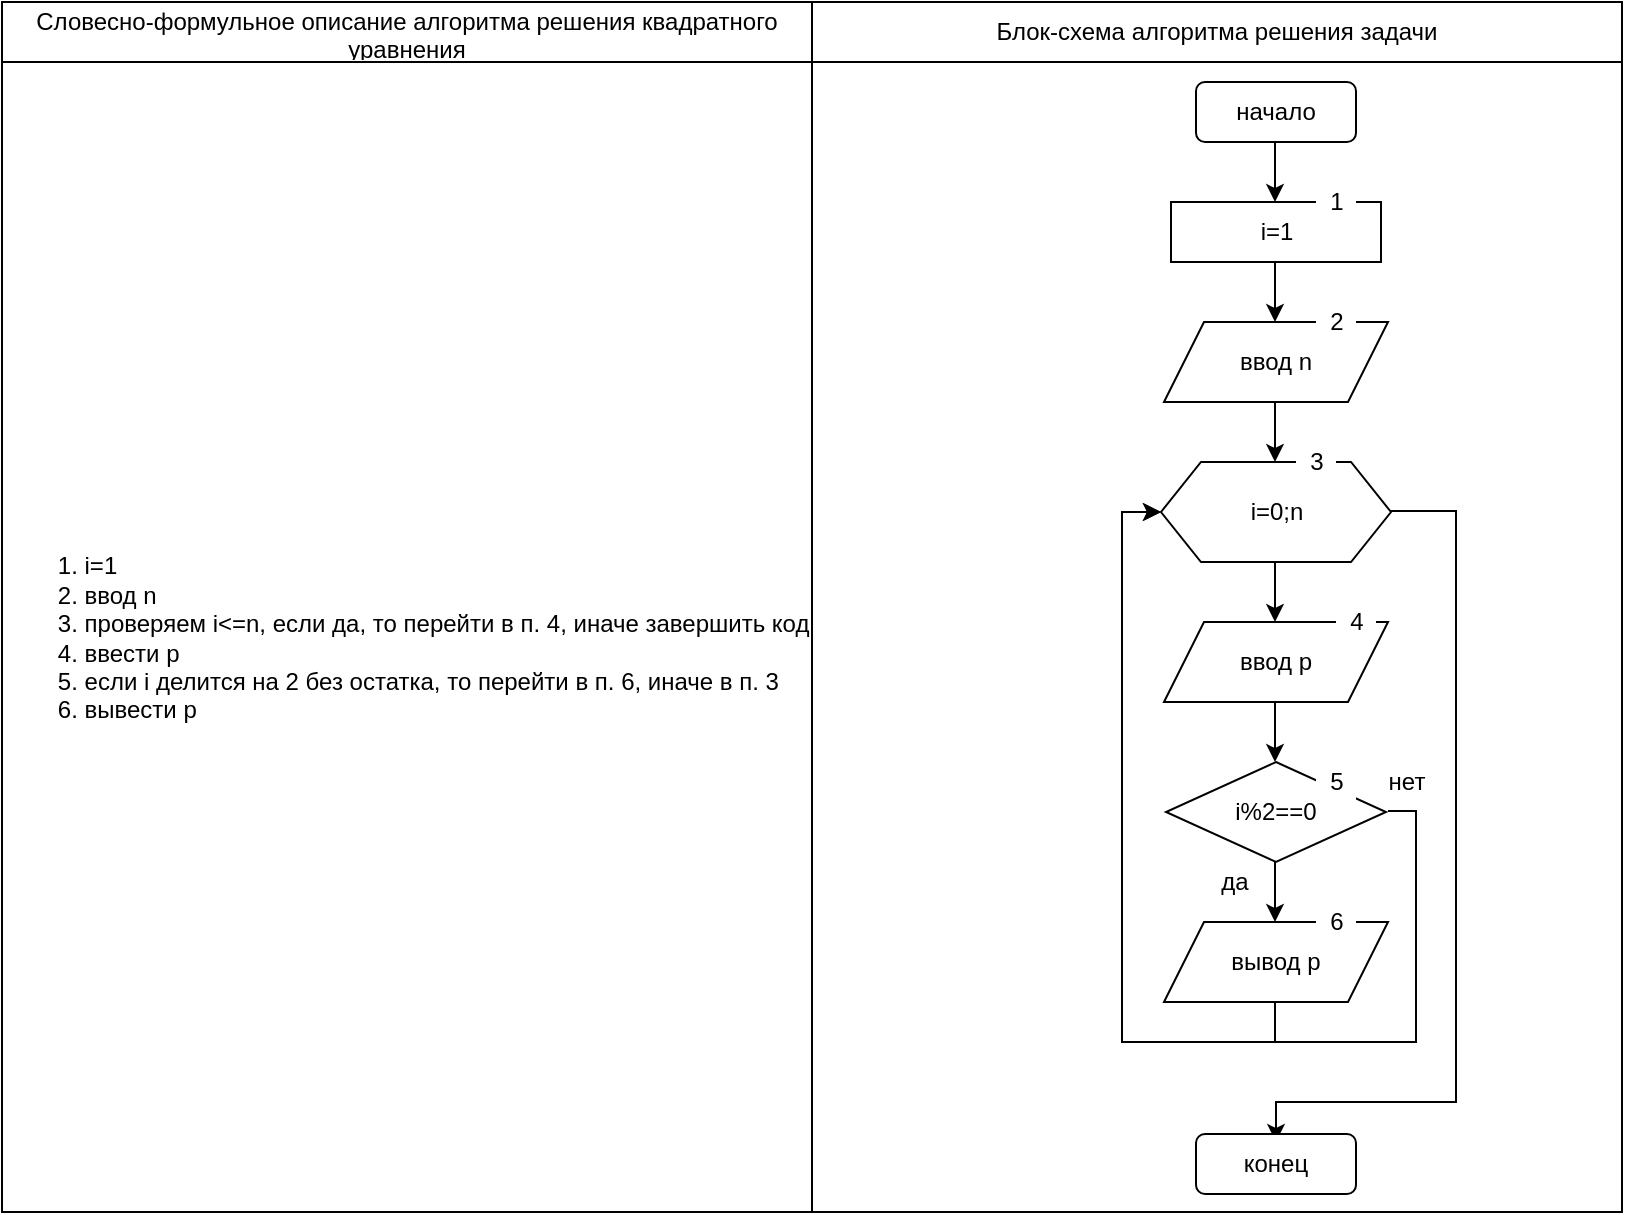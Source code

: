 <mxfile version="15.3.5" type="device"><diagram id="5Qn7TOozCpRskBLMNhec" name="Page-1"><mxGraphModel dx="1038" dy="1733" grid="1" gridSize="10" guides="1" tooltips="1" connect="1" arrows="1" fold="1" page="1" pageScale="1" pageWidth="827" pageHeight="1169" math="0" shadow="0"><root><mxCell id="0"/><mxCell id="1" parent="0"/><mxCell id="0oi-hewgNSzoTficeuhH-30" value="" style="shape=table;startSize=0;container=1;collapsible=0;childLayout=tableLayout;hachureGap=4;pointerEvents=0;" vertex="1" parent="1"><mxGeometry x="10" y="-1160" width="810" height="605" as="geometry"/></mxCell><mxCell id="0oi-hewgNSzoTficeuhH-31" value="" style="shape=partialRectangle;collapsible=0;dropTarget=0;pointerEvents=0;fillColor=none;top=0;left=0;bottom=0;right=0;points=[[0,0.5],[1,0.5]];portConstraint=eastwest;hachureGap=4;" vertex="1" parent="0oi-hewgNSzoTficeuhH-30"><mxGeometry width="810" height="30" as="geometry"/></mxCell><mxCell id="0oi-hewgNSzoTficeuhH-32" value="Словесно-формульное описание алгоритма решения квадратного уравнения" style="shape=partialRectangle;html=1;whiteSpace=wrap;connectable=0;overflow=hidden;fillColor=none;top=0;left=0;bottom=0;right=0;pointerEvents=1;hachureGap=4;" vertex="1" parent="0oi-hewgNSzoTficeuhH-31"><mxGeometry width="405" height="30" as="geometry"><mxRectangle width="405" height="30" as="alternateBounds"/></mxGeometry></mxCell><mxCell id="0oi-hewgNSzoTficeuhH-33" value="Блок-схема алгоритма решения задачи" style="shape=partialRectangle;html=1;whiteSpace=wrap;connectable=0;overflow=hidden;fillColor=none;top=0;left=0;bottom=0;right=0;pointerEvents=1;hachureGap=4;" vertex="1" parent="0oi-hewgNSzoTficeuhH-31"><mxGeometry x="405" width="405" height="30" as="geometry"><mxRectangle width="405" height="30" as="alternateBounds"/></mxGeometry></mxCell><mxCell id="0oi-hewgNSzoTficeuhH-34" value="" style="shape=partialRectangle;collapsible=0;dropTarget=0;pointerEvents=0;fillColor=none;top=0;left=0;bottom=0;right=0;points=[[0,0.5],[1,0.5]];portConstraint=eastwest;hachureGap=4;" vertex="1" parent="0oi-hewgNSzoTficeuhH-30"><mxGeometry y="30" width="810" height="575" as="geometry"/></mxCell><mxCell id="0oi-hewgNSzoTficeuhH-35" value="&lt;div align=&quot;left&quot;&gt;&lt;ol&gt;&lt;li&gt;i=1&lt;/li&gt;&lt;li&gt;ввод n&lt;/li&gt;&lt;li&gt;проверяем i&amp;lt;=n, если да, то перейти в п. 4, иначе завершить код&lt;/li&gt;&lt;li&gt;ввести p&lt;/li&gt;&lt;li&gt;если i делится на 2 без остатка, то перейти в п. 6, иначе в п. 3&lt;/li&gt;&lt;li&gt;вывести p&lt;br&gt;&lt;/li&gt;&lt;/ol&gt;&lt;/div&gt;" style="shape=partialRectangle;html=1;whiteSpace=wrap;connectable=0;overflow=hidden;fillColor=none;top=0;left=0;bottom=0;right=0;pointerEvents=1;hachureGap=4;" vertex="1" parent="0oi-hewgNSzoTficeuhH-34"><mxGeometry width="405" height="575" as="geometry"><mxRectangle width="405" height="575" as="alternateBounds"/></mxGeometry></mxCell><mxCell id="0oi-hewgNSzoTficeuhH-36" value="" style="shape=partialRectangle;html=1;whiteSpace=wrap;connectable=0;overflow=hidden;fillColor=none;top=0;left=0;bottom=0;right=0;pointerEvents=1;hachureGap=4;" vertex="1" parent="0oi-hewgNSzoTficeuhH-34"><mxGeometry x="405" width="405" height="575" as="geometry"><mxRectangle width="405" height="575" as="alternateBounds"/></mxGeometry></mxCell><mxCell id="0oi-hewgNSzoTficeuhH-1" value="начало" style="rounded=1;whiteSpace=wrap;html=1;" vertex="1" parent="1"><mxGeometry x="607" y="-1120" width="80" height="30" as="geometry"/></mxCell><mxCell id="0oi-hewgNSzoTficeuhH-4" style="edgeStyle=orthogonalEdgeStyle;rounded=0;orthogonalLoop=1;jettySize=auto;html=1;exitX=0.5;exitY=1;exitDx=0;exitDy=0;" edge="1" parent="1"><mxGeometry relative="1" as="geometry"><mxPoint x="647" y="-590" as="targetPoint"/><mxPoint x="702" y="-905.5" as="sourcePoint"/><Array as="points"><mxPoint x="737" y="-905"/><mxPoint x="737" y="-610"/><mxPoint x="647" y="-610"/></Array></mxGeometry></mxCell><mxCell id="0oi-hewgNSzoTficeuhH-5" style="edgeStyle=orthogonalEdgeStyle;rounded=0;orthogonalLoop=1;jettySize=auto;html=1;exitX=0.5;exitY=1;exitDx=0;exitDy=0;entryX=0;entryY=0.5;entryDx=0;entryDy=0;" edge="1" parent="1" target="0oi-hewgNSzoTficeuhH-15"><mxGeometry relative="1" as="geometry"><mxPoint x="646.5" y="-630" as="targetPoint"/><mxPoint x="646.5" y="-660" as="sourcePoint"/><Array as="points"><mxPoint x="647" y="-640"/><mxPoint x="570" y="-640"/><mxPoint x="570" y="-905"/></Array></mxGeometry></mxCell><mxCell id="0oi-hewgNSzoTficeuhH-6" style="edgeStyle=orthogonalEdgeStyle;rounded=0;orthogonalLoop=1;jettySize=auto;html=1;exitX=0.5;exitY=1;exitDx=0;exitDy=0;entryX=0;entryY=0.5;entryDx=0;entryDy=0;" edge="1" parent="1" target="0oi-hewgNSzoTficeuhH-15"><mxGeometry relative="1" as="geometry"><mxPoint x="733.5" y="-755.5" as="targetPoint"/><mxPoint x="703" y="-755.5" as="sourcePoint"/><Array as="points"><mxPoint x="717" y="-755"/><mxPoint x="717" y="-640"/><mxPoint x="570" y="-640"/><mxPoint x="570" y="-905"/></Array></mxGeometry></mxCell><mxCell id="0oi-hewgNSzoTficeuhH-7" style="edgeStyle=orthogonalEdgeStyle;rounded=0;orthogonalLoop=1;jettySize=auto;html=1;exitX=0.5;exitY=1;exitDx=0;exitDy=0;" edge="1" parent="1"><mxGeometry relative="1" as="geometry"><mxPoint x="646.5" y="-700" as="targetPoint"/><mxPoint x="646.5" y="-730" as="sourcePoint"/></mxGeometry></mxCell><mxCell id="0oi-hewgNSzoTficeuhH-8" style="edgeStyle=orthogonalEdgeStyle;rounded=0;orthogonalLoop=1;jettySize=auto;html=1;exitX=0.5;exitY=1;exitDx=0;exitDy=0;" edge="1" parent="1"><mxGeometry relative="1" as="geometry"><mxPoint x="646.5" y="-780" as="targetPoint"/><mxPoint x="646.5" y="-810" as="sourcePoint"/></mxGeometry></mxCell><mxCell id="0oi-hewgNSzoTficeuhH-9" style="edgeStyle=orthogonalEdgeStyle;rounded=0;orthogonalLoop=1;jettySize=auto;html=1;exitX=0.5;exitY=1;exitDx=0;exitDy=0;" edge="1" parent="1"><mxGeometry relative="1" as="geometry"><mxPoint x="646.5" y="-850" as="targetPoint"/><mxPoint x="646.5" y="-880" as="sourcePoint"/></mxGeometry></mxCell><mxCell id="0oi-hewgNSzoTficeuhH-10" style="edgeStyle=orthogonalEdgeStyle;rounded=0;orthogonalLoop=1;jettySize=auto;html=1;exitX=0.5;exitY=1;exitDx=0;exitDy=0;" edge="1" parent="1"><mxGeometry relative="1" as="geometry"><mxPoint x="646.5" y="-930" as="targetPoint"/><mxPoint x="646.5" y="-960" as="sourcePoint"/></mxGeometry></mxCell><mxCell id="0oi-hewgNSzoTficeuhH-11" style="edgeStyle=orthogonalEdgeStyle;rounded=0;orthogonalLoop=1;jettySize=auto;html=1;exitX=0.5;exitY=1;exitDx=0;exitDy=0;" edge="1" parent="1"><mxGeometry relative="1" as="geometry"><mxPoint x="646.5" y="-1000" as="targetPoint"/><mxPoint x="646.5" y="-1030" as="sourcePoint"/></mxGeometry></mxCell><mxCell id="0oi-hewgNSzoTficeuhH-12" style="edgeStyle=orthogonalEdgeStyle;rounded=0;orthogonalLoop=1;jettySize=auto;html=1;exitX=0.5;exitY=1;exitDx=0;exitDy=0;" edge="1" parent="1"><mxGeometry relative="1" as="geometry"><mxPoint x="646.5" y="-1060" as="targetPoint"/><mxPoint x="646.5" y="-1090" as="sourcePoint"/></mxGeometry></mxCell><mxCell id="0oi-hewgNSzoTficeuhH-13" value="&lt;div&gt;i=1&lt;br&gt;&lt;/div&gt;" style="rounded=0;whiteSpace=wrap;html=1;" vertex="1" parent="1"><mxGeometry x="594.5" y="-1060" width="105" height="30" as="geometry"/></mxCell><mxCell id="0oi-hewgNSzoTficeuhH-14" value="ввод n" style="shape=parallelogram;perimeter=parallelogramPerimeter;whiteSpace=wrap;html=1;fixedSize=1;" vertex="1" parent="1"><mxGeometry x="591" y="-1000" width="112" height="40" as="geometry"/></mxCell><mxCell id="0oi-hewgNSzoTficeuhH-15" value="i=0;n" style="shape=hexagon;perimeter=hexagonPerimeter2;whiteSpace=wrap;html=1;fixedSize=1;" vertex="1" parent="1"><mxGeometry x="589.5" y="-930" width="115" height="50" as="geometry"/></mxCell><mxCell id="0oi-hewgNSzoTficeuhH-16" value="ввод p" style="shape=parallelogram;perimeter=parallelogramPerimeter;whiteSpace=wrap;html=1;fixedSize=1;" vertex="1" parent="1"><mxGeometry x="591" y="-850" width="112" height="40" as="geometry"/></mxCell><mxCell id="0oi-hewgNSzoTficeuhH-18" value="i%2==0" style="rhombus;whiteSpace=wrap;html=1;hachureGap=4;pointerEvents=0;" vertex="1" parent="1"><mxGeometry x="592" y="-780" width="110" height="50" as="geometry"/></mxCell><mxCell id="0oi-hewgNSzoTficeuhH-19" value="да" style="text;html=1;align=center;verticalAlign=middle;resizable=0;points=[];autosize=1;strokeColor=none;fillColor=none;" vertex="1" parent="1"><mxGeometry x="611" y="-730" width="30" height="20" as="geometry"/></mxCell><mxCell id="0oi-hewgNSzoTficeuhH-20" value="нет" style="text;html=1;align=center;verticalAlign=middle;resizable=0;points=[];autosize=1;strokeColor=none;fillColor=none;" vertex="1" parent="1"><mxGeometry x="697" y="-780" width="30" height="20" as="geometry"/></mxCell><mxCell id="0oi-hewgNSzoTficeuhH-22" value="вывод p" style="shape=parallelogram;perimeter=parallelogramPerimeter;whiteSpace=wrap;html=1;fixedSize=1;" vertex="1" parent="1"><mxGeometry x="591" y="-700" width="112" height="40" as="geometry"/></mxCell><mxCell id="0oi-hewgNSzoTficeuhH-23" value="конец" style="rounded=1;whiteSpace=wrap;html=1;" vertex="1" parent="1"><mxGeometry x="607" y="-594" width="80" height="30" as="geometry"/></mxCell><mxCell id="0oi-hewgNSzoTficeuhH-24" value="1" style="text;html=1;align=center;verticalAlign=middle;resizable=0;points=[];autosize=1;strokeColor=none;fillColor=#FFFFFF;" vertex="1" parent="1"><mxGeometry x="667" y="-1070" width="20" height="20" as="geometry"/></mxCell><mxCell id="0oi-hewgNSzoTficeuhH-25" value="2" style="text;html=1;align=center;verticalAlign=middle;resizable=0;points=[];autosize=1;strokeColor=none;fillColor=#FFFFFF;" vertex="1" parent="1"><mxGeometry x="667" y="-1010" width="20" height="20" as="geometry"/></mxCell><mxCell id="0oi-hewgNSzoTficeuhH-26" value="3" style="text;html=1;align=center;verticalAlign=middle;resizable=0;points=[];autosize=1;strokeColor=none;fillColor=#FFFFFF;" vertex="1" parent="1"><mxGeometry x="657" y="-940" width="20" height="20" as="geometry"/></mxCell><mxCell id="0oi-hewgNSzoTficeuhH-27" value="4" style="text;html=1;align=center;verticalAlign=middle;resizable=0;points=[];autosize=1;strokeColor=none;fillColor=#FFFFFF;" vertex="1" parent="1"><mxGeometry x="677" y="-860" width="20" height="20" as="geometry"/></mxCell><mxCell id="0oi-hewgNSzoTficeuhH-28" value="5" style="text;html=1;align=center;verticalAlign=middle;resizable=0;points=[];autosize=1;strokeColor=none;fillColor=#FFFFFF;" vertex="1" parent="1"><mxGeometry x="667" y="-780" width="20" height="20" as="geometry"/></mxCell><mxCell id="0oi-hewgNSzoTficeuhH-29" value="6" style="text;html=1;align=center;verticalAlign=middle;resizable=0;points=[];autosize=1;strokeColor=none;fillColor=#FFFFFF;" vertex="1" parent="1"><mxGeometry x="667" y="-710" width="20" height="20" as="geometry"/></mxCell></root></mxGraphModel></diagram></mxfile>